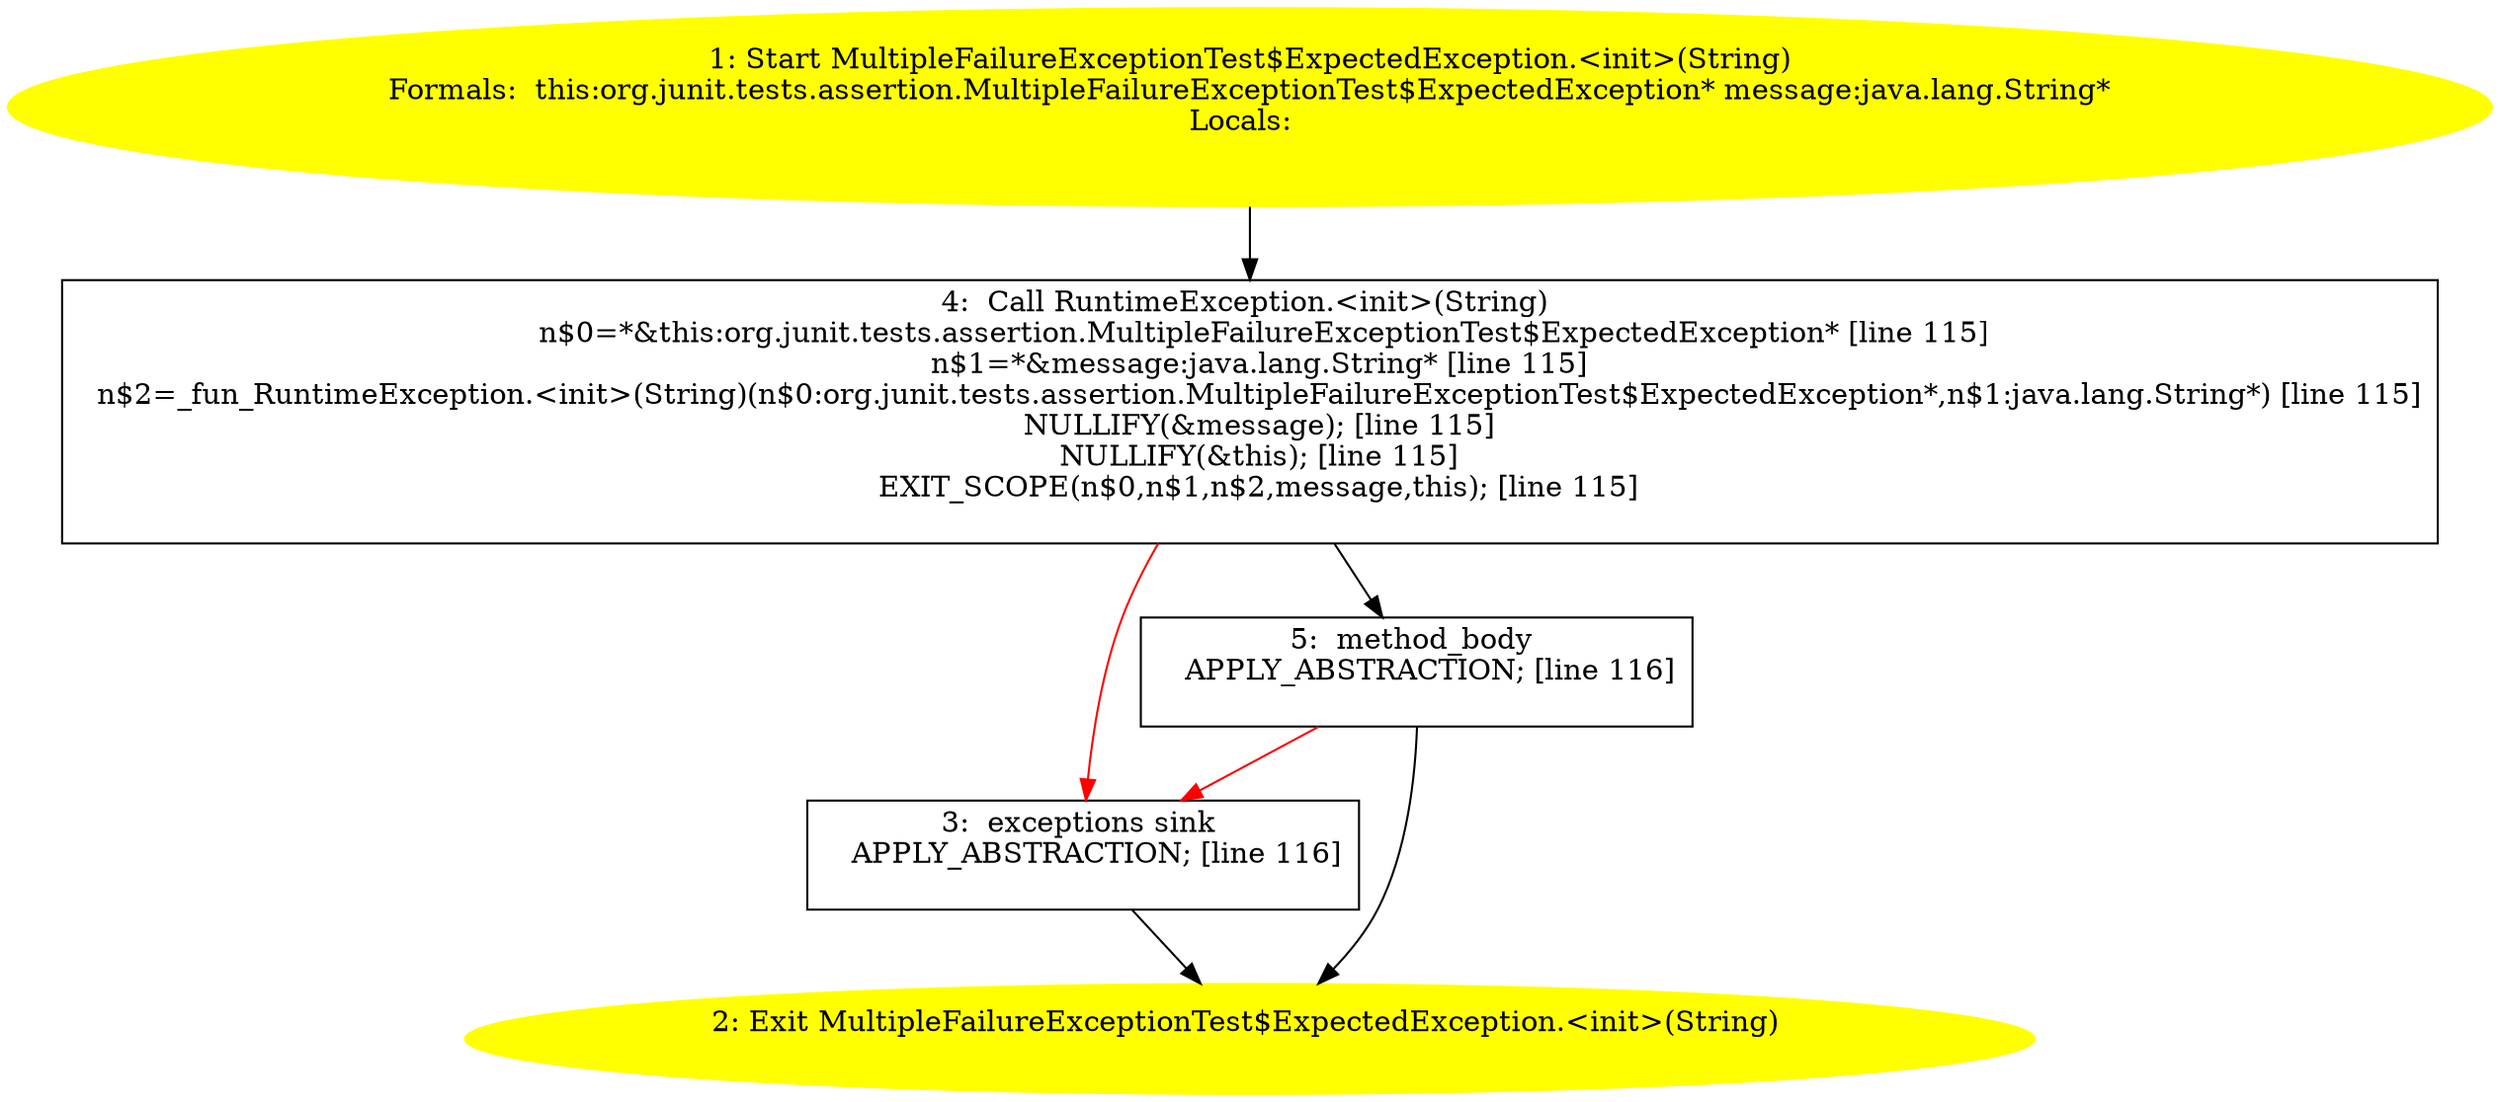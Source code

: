 /* @generated */
digraph cfg {
"org.junit.tests.assertion.MultipleFailureExceptionTest$ExpectedException.<init>(java.lang.String).0dda55128c51227757b80ca7131a7ebb_1" [label="1: Start MultipleFailureExceptionTest$ExpectedException.<init>(String)\nFormals:  this:org.junit.tests.assertion.MultipleFailureExceptionTest$ExpectedException* message:java.lang.String*\nLocals:  \n  " color=yellow style=filled]
	

	 "org.junit.tests.assertion.MultipleFailureExceptionTest$ExpectedException.<init>(java.lang.String).0dda55128c51227757b80ca7131a7ebb_1" -> "org.junit.tests.assertion.MultipleFailureExceptionTest$ExpectedException.<init>(java.lang.String).0dda55128c51227757b80ca7131a7ebb_4" ;
"org.junit.tests.assertion.MultipleFailureExceptionTest$ExpectedException.<init>(java.lang.String).0dda55128c51227757b80ca7131a7ebb_2" [label="2: Exit MultipleFailureExceptionTest$ExpectedException.<init>(String) \n  " color=yellow style=filled]
	

"org.junit.tests.assertion.MultipleFailureExceptionTest$ExpectedException.<init>(java.lang.String).0dda55128c51227757b80ca7131a7ebb_3" [label="3:  exceptions sink \n   APPLY_ABSTRACTION; [line 116]\n " shape="box"]
	

	 "org.junit.tests.assertion.MultipleFailureExceptionTest$ExpectedException.<init>(java.lang.String).0dda55128c51227757b80ca7131a7ebb_3" -> "org.junit.tests.assertion.MultipleFailureExceptionTest$ExpectedException.<init>(java.lang.String).0dda55128c51227757b80ca7131a7ebb_2" ;
"org.junit.tests.assertion.MultipleFailureExceptionTest$ExpectedException.<init>(java.lang.String).0dda55128c51227757b80ca7131a7ebb_4" [label="4:  Call RuntimeException.<init>(String) \n   n$0=*&this:org.junit.tests.assertion.MultipleFailureExceptionTest$ExpectedException* [line 115]\n  n$1=*&message:java.lang.String* [line 115]\n  n$2=_fun_RuntimeException.<init>(String)(n$0:org.junit.tests.assertion.MultipleFailureExceptionTest$ExpectedException*,n$1:java.lang.String*) [line 115]\n  NULLIFY(&message); [line 115]\n  NULLIFY(&this); [line 115]\n  EXIT_SCOPE(n$0,n$1,n$2,message,this); [line 115]\n " shape="box"]
	

	 "org.junit.tests.assertion.MultipleFailureExceptionTest$ExpectedException.<init>(java.lang.String).0dda55128c51227757b80ca7131a7ebb_4" -> "org.junit.tests.assertion.MultipleFailureExceptionTest$ExpectedException.<init>(java.lang.String).0dda55128c51227757b80ca7131a7ebb_5" ;
	 "org.junit.tests.assertion.MultipleFailureExceptionTest$ExpectedException.<init>(java.lang.String).0dda55128c51227757b80ca7131a7ebb_4" -> "org.junit.tests.assertion.MultipleFailureExceptionTest$ExpectedException.<init>(java.lang.String).0dda55128c51227757b80ca7131a7ebb_3" [color="red" ];
"org.junit.tests.assertion.MultipleFailureExceptionTest$ExpectedException.<init>(java.lang.String).0dda55128c51227757b80ca7131a7ebb_5" [label="5:  method_body \n   APPLY_ABSTRACTION; [line 116]\n " shape="box"]
	

	 "org.junit.tests.assertion.MultipleFailureExceptionTest$ExpectedException.<init>(java.lang.String).0dda55128c51227757b80ca7131a7ebb_5" -> "org.junit.tests.assertion.MultipleFailureExceptionTest$ExpectedException.<init>(java.lang.String).0dda55128c51227757b80ca7131a7ebb_2" ;
	 "org.junit.tests.assertion.MultipleFailureExceptionTest$ExpectedException.<init>(java.lang.String).0dda55128c51227757b80ca7131a7ebb_5" -> "org.junit.tests.assertion.MultipleFailureExceptionTest$ExpectedException.<init>(java.lang.String).0dda55128c51227757b80ca7131a7ebb_3" [color="red" ];
}
